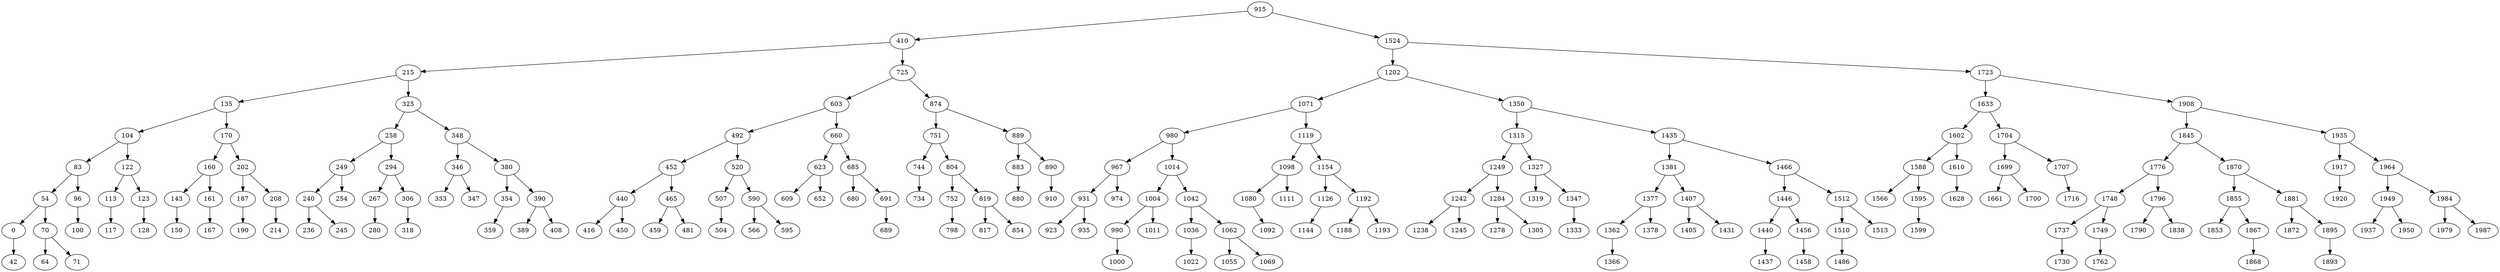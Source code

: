 digraph AVLBaum
{
915 -> 410;
915 -> 1524;
410 -> 215;
410 -> 725;
215 -> 135;
215 -> 325;
135 -> 104;
135 -> 170;
104 -> 83;
104 -> 122;
83 -> 54;
83 -> 96;
54 -> 0;
54 -> 70;
0 -> 42;
70 -> 64;
70 -> 71;
96 -> 100;
122 -> 113;
122 -> 123;
113 -> 117;
123 -> 128;
170 -> 160;
170 -> 202;
160 -> 143;
160 -> 161;
143 -> 150;
161 -> 167;
202 -> 187;
202 -> 208;
187 -> 190;
208 -> 214;
325 -> 258;
325 -> 348;
258 -> 249;
258 -> 294;
249 -> 240;
249 -> 254;
240 -> 236;
240 -> 245;
294 -> 267;
294 -> 306;
267 -> 280;
306 -> 318;
348 -> 346;
348 -> 380;
346 -> 333;
346 -> 347;
380 -> 354;
380 -> 390;
354 -> 359;
390 -> 389;
390 -> 408;
725 -> 603;
725 -> 874;
603 -> 492;
603 -> 660;
492 -> 452;
492 -> 520;
452 -> 440;
452 -> 465;
440 -> 416;
440 -> 450;
465 -> 459;
465 -> 481;
520 -> 507;
520 -> 590;
507 -> 504;
590 -> 566;
590 -> 595;
660 -> 623;
660 -> 685;
623 -> 609;
623 -> 652;
685 -> 680;
685 -> 691;
691 -> 689;
874 -> 751;
874 -> 889;
751 -> 744;
751 -> 804;
744 -> 734;
804 -> 752;
804 -> 819;
752 -> 798;
819 -> 817;
819 -> 854;
889 -> 883;
889 -> 890;
883 -> 880;
890 -> 910;
1524 -> 1202;
1524 -> 1723;
1202 -> 1071;
1202 -> 1350;
1071 -> 980;
1071 -> 1119;
980 -> 967;
980 -> 1014;
967 -> 931;
967 -> 974;
931 -> 923;
931 -> 935;
1014 -> 1004;
1014 -> 1042;
1004 -> 990;
1004 -> 1011;
990 -> 1000;
1042 -> 1036;
1042 -> 1062;
1036 -> 1022;
1062 -> 1055;
1062 -> 1069;
1119 -> 1098;
1119 -> 1154;
1098 -> 1080;
1098 -> 1111;
1080 -> 1092;
1154 -> 1126;
1154 -> 1192;
1126 -> 1144;
1192 -> 1188;
1192 -> 1193;
1350 -> 1315;
1350 -> 1435;
1315 -> 1249;
1315 -> 1327;
1249 -> 1242;
1249 -> 1284;
1242 -> 1238;
1242 -> 1245;
1284 -> 1278;
1284 -> 1305;
1327 -> 1319;
1327 -> 1347;
1347 -> 1333;
1435 -> 1381;
1435 -> 1466;
1381 -> 1377;
1381 -> 1407;
1377 -> 1362;
1377 -> 1378;
1362 -> 1366;
1407 -> 1405;
1407 -> 1431;
1466 -> 1446;
1466 -> 1512;
1446 -> 1440;
1446 -> 1456;
1440 -> 1437;
1456 -> 1458;
1512 -> 1510;
1512 -> 1513;
1510 -> 1486;
1723 -> 1633;
1723 -> 1908;
1633 -> 1602;
1633 -> 1704;
1602 -> 1588;
1602 -> 1610;
1588 -> 1566;
1588 -> 1595;
1595 -> 1599;
1610 -> 1628;
1704 -> 1699;
1704 -> 1707;
1699 -> 1661;
1699 -> 1700;
1707 -> 1716;
1908 -> 1845;
1908 -> 1935;
1845 -> 1776;
1845 -> 1870;
1776 -> 1748;
1776 -> 1796;
1748 -> 1737;
1748 -> 1749;
1737 -> 1730;
1749 -> 1762;
1796 -> 1790;
1796 -> 1838;
1870 -> 1855;
1870 -> 1881;
1855 -> 1853;
1855 -> 1867;
1867 -> 1868;
1881 -> 1872;
1881 -> 1895;
1895 -> 1893;
1935 -> 1917;
1935 -> 1964;
1917 -> 1920;
1964 -> 1949;
1964 -> 1984;
1949 -> 1937;
1949 -> 1950;
1984 -> 1979;
1984 -> 1987;
}
